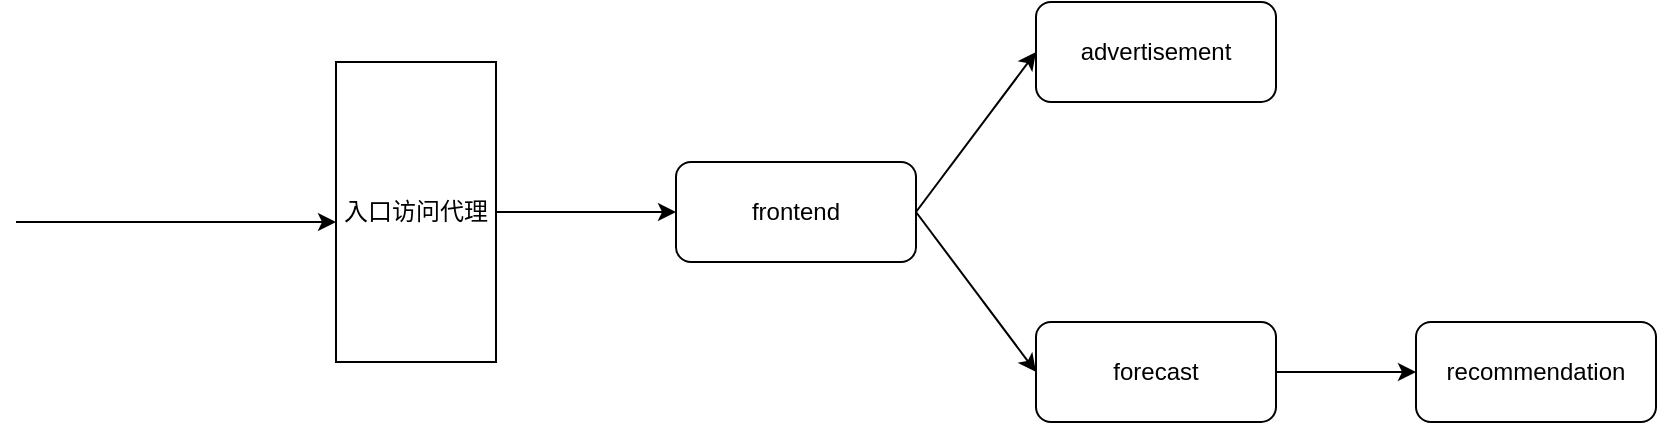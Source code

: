 <mxfile version="12.6.5" type="device"><diagram id="Muvh1Pva-vFMllsx0n-e" name="Page-1"><mxGraphModel dx="1024" dy="592" grid="1" gridSize="10" guides="1" tooltips="1" connect="1" arrows="1" fold="1" page="1" pageScale="1" pageWidth="2339" pageHeight="3300" math="0" shadow="0"><root><mxCell id="0"/><mxCell id="1" parent="0"/><mxCell id="CXbKUWV1BXKFF769cA2v-1" value="" style="endArrow=classic;html=1;" edge="1" parent="1"><mxGeometry width="50" height="50" relative="1" as="geometry"><mxPoint x="190" y="300" as="sourcePoint"/><mxPoint x="350" y="300" as="targetPoint"/></mxGeometry></mxCell><mxCell id="CXbKUWV1BXKFF769cA2v-4" style="edgeStyle=orthogonalEdgeStyle;rounded=0;orthogonalLoop=1;jettySize=auto;html=1;entryX=0;entryY=0.5;entryDx=0;entryDy=0;" edge="1" parent="1" source="CXbKUWV1BXKFF769cA2v-2" target="CXbKUWV1BXKFF769cA2v-3"><mxGeometry relative="1" as="geometry"/></mxCell><mxCell id="CXbKUWV1BXKFF769cA2v-2" value="入口访问代理" style="rounded=0;whiteSpace=wrap;html=1;" vertex="1" parent="1"><mxGeometry x="350" y="220" width="80" height="150" as="geometry"/></mxCell><mxCell id="CXbKUWV1BXKFF769cA2v-8" style="rounded=0;orthogonalLoop=1;jettySize=auto;html=1;entryX=0;entryY=0.5;entryDx=0;entryDy=0;exitX=1;exitY=0.5;exitDx=0;exitDy=0;" edge="1" parent="1" source="CXbKUWV1BXKFF769cA2v-3" target="CXbKUWV1BXKFF769cA2v-6"><mxGeometry relative="1" as="geometry"/></mxCell><mxCell id="CXbKUWV1BXKFF769cA2v-9" style="edgeStyle=none;rounded=0;orthogonalLoop=1;jettySize=auto;html=1;entryX=0;entryY=0.5;entryDx=0;entryDy=0;exitX=1;exitY=0.5;exitDx=0;exitDy=0;" edge="1" parent="1" source="CXbKUWV1BXKFF769cA2v-3" target="CXbKUWV1BXKFF769cA2v-7"><mxGeometry relative="1" as="geometry"/></mxCell><mxCell id="CXbKUWV1BXKFF769cA2v-3" value="frontend" style="rounded=1;whiteSpace=wrap;html=1;" vertex="1" parent="1"><mxGeometry x="520" y="270" width="120" height="50" as="geometry"/></mxCell><mxCell id="CXbKUWV1BXKFF769cA2v-6" value="advertisement" style="rounded=1;whiteSpace=wrap;html=1;" vertex="1" parent="1"><mxGeometry x="700" y="190" width="120" height="50" as="geometry"/></mxCell><mxCell id="CXbKUWV1BXKFF769cA2v-11" style="edgeStyle=none;rounded=0;orthogonalLoop=1;jettySize=auto;html=1;entryX=0;entryY=0.5;entryDx=0;entryDy=0;" edge="1" parent="1" source="CXbKUWV1BXKFF769cA2v-7" target="CXbKUWV1BXKFF769cA2v-10"><mxGeometry relative="1" as="geometry"/></mxCell><mxCell id="CXbKUWV1BXKFF769cA2v-7" value="forecast" style="rounded=1;whiteSpace=wrap;html=1;" vertex="1" parent="1"><mxGeometry x="700" y="350" width="120" height="50" as="geometry"/></mxCell><mxCell id="CXbKUWV1BXKFF769cA2v-10" value="recommendation" style="rounded=1;whiteSpace=wrap;html=1;" vertex="1" parent="1"><mxGeometry x="890" y="350" width="120" height="50" as="geometry"/></mxCell></root></mxGraphModel></diagram></mxfile>